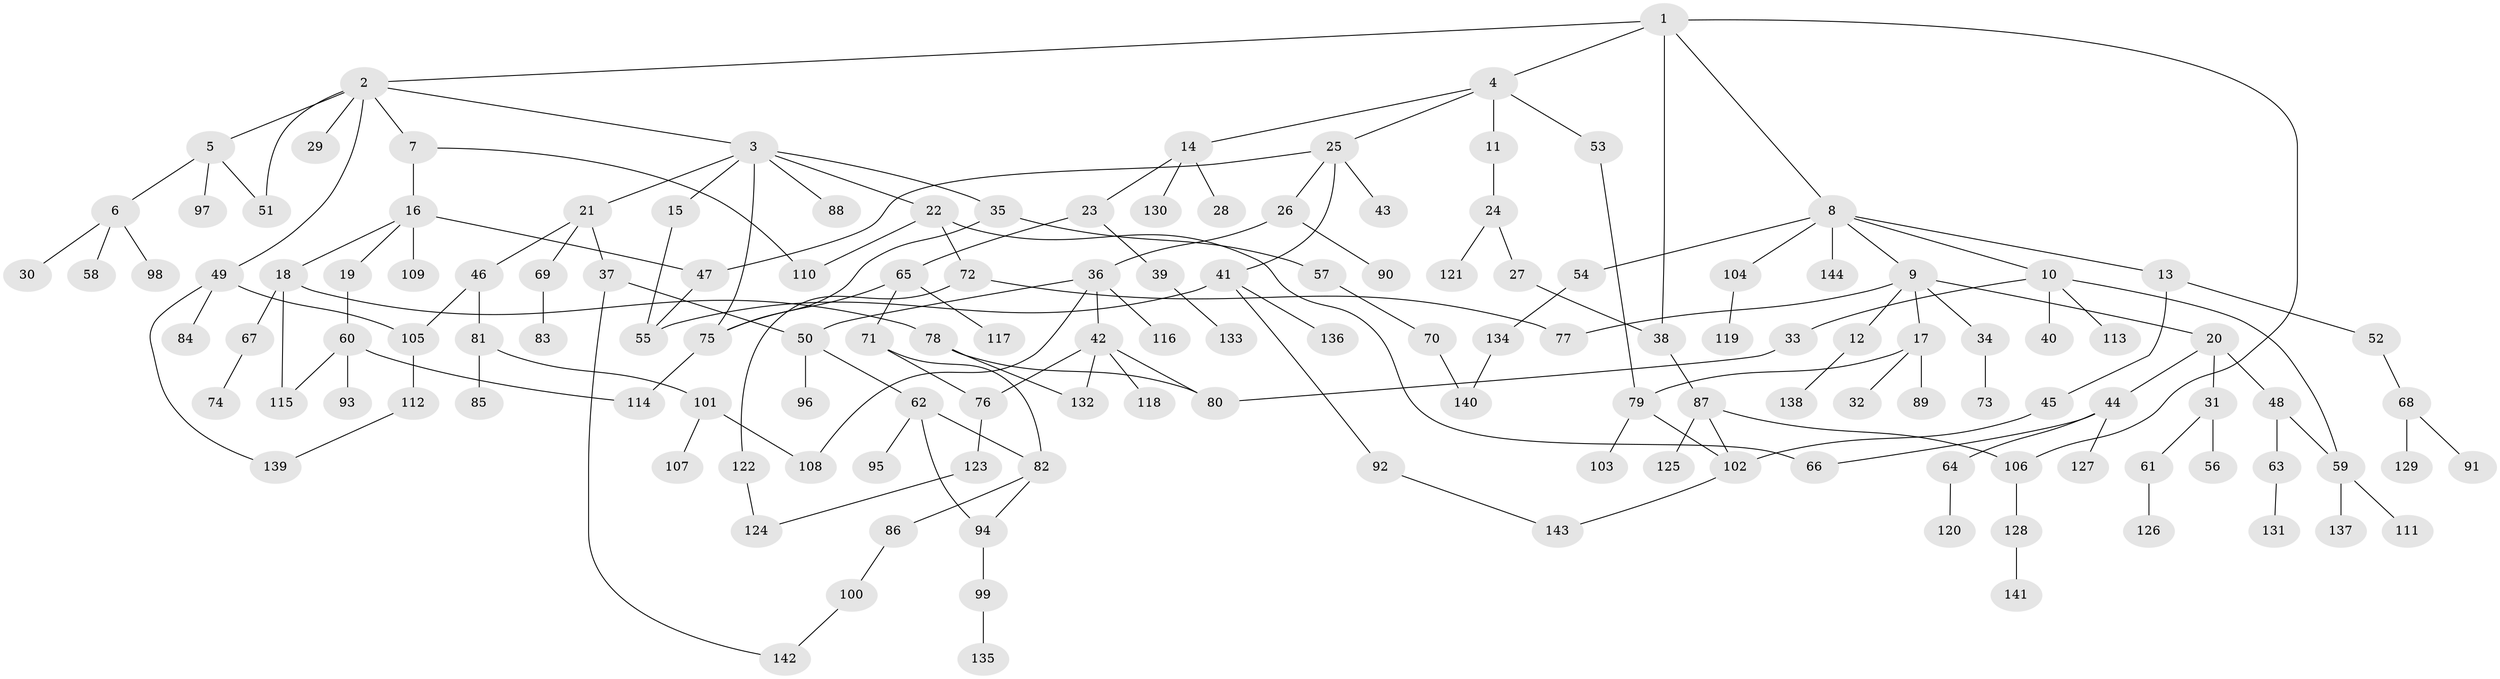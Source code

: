 // Generated by graph-tools (version 1.1) at 2025/25/03/09/25 03:25:31]
// undirected, 144 vertices, 174 edges
graph export_dot {
graph [start="1"]
  node [color=gray90,style=filled];
  1;
  2;
  3;
  4;
  5;
  6;
  7;
  8;
  9;
  10;
  11;
  12;
  13;
  14;
  15;
  16;
  17;
  18;
  19;
  20;
  21;
  22;
  23;
  24;
  25;
  26;
  27;
  28;
  29;
  30;
  31;
  32;
  33;
  34;
  35;
  36;
  37;
  38;
  39;
  40;
  41;
  42;
  43;
  44;
  45;
  46;
  47;
  48;
  49;
  50;
  51;
  52;
  53;
  54;
  55;
  56;
  57;
  58;
  59;
  60;
  61;
  62;
  63;
  64;
  65;
  66;
  67;
  68;
  69;
  70;
  71;
  72;
  73;
  74;
  75;
  76;
  77;
  78;
  79;
  80;
  81;
  82;
  83;
  84;
  85;
  86;
  87;
  88;
  89;
  90;
  91;
  92;
  93;
  94;
  95;
  96;
  97;
  98;
  99;
  100;
  101;
  102;
  103;
  104;
  105;
  106;
  107;
  108;
  109;
  110;
  111;
  112;
  113;
  114;
  115;
  116;
  117;
  118;
  119;
  120;
  121;
  122;
  123;
  124;
  125;
  126;
  127;
  128;
  129;
  130;
  131;
  132;
  133;
  134;
  135;
  136;
  137;
  138;
  139;
  140;
  141;
  142;
  143;
  144;
  1 -- 2;
  1 -- 4;
  1 -- 8;
  1 -- 106;
  1 -- 38;
  2 -- 3;
  2 -- 5;
  2 -- 7;
  2 -- 29;
  2 -- 49;
  2 -- 51;
  3 -- 15;
  3 -- 21;
  3 -- 22;
  3 -- 35;
  3 -- 88;
  3 -- 75;
  4 -- 11;
  4 -- 14;
  4 -- 25;
  4 -- 53;
  5 -- 6;
  5 -- 51;
  5 -- 97;
  6 -- 30;
  6 -- 58;
  6 -- 98;
  7 -- 16;
  7 -- 110;
  8 -- 9;
  8 -- 10;
  8 -- 13;
  8 -- 54;
  8 -- 104;
  8 -- 144;
  9 -- 12;
  9 -- 17;
  9 -- 20;
  9 -- 34;
  9 -- 77;
  10 -- 33;
  10 -- 40;
  10 -- 59;
  10 -- 113;
  11 -- 24;
  12 -- 138;
  13 -- 45;
  13 -- 52;
  14 -- 23;
  14 -- 28;
  14 -- 130;
  15 -- 55;
  16 -- 18;
  16 -- 19;
  16 -- 109;
  16 -- 47;
  17 -- 32;
  17 -- 89;
  17 -- 79;
  18 -- 67;
  18 -- 78;
  18 -- 115;
  19 -- 60;
  20 -- 31;
  20 -- 44;
  20 -- 48;
  21 -- 37;
  21 -- 46;
  21 -- 69;
  22 -- 66;
  22 -- 72;
  22 -- 110;
  23 -- 39;
  23 -- 65;
  24 -- 27;
  24 -- 121;
  25 -- 26;
  25 -- 41;
  25 -- 43;
  25 -- 47;
  26 -- 36;
  26 -- 90;
  27 -- 38;
  31 -- 56;
  31 -- 61;
  33 -- 80;
  34 -- 73;
  35 -- 57;
  35 -- 75;
  36 -- 42;
  36 -- 50;
  36 -- 108;
  36 -- 116;
  37 -- 142;
  37 -- 50;
  38 -- 87;
  39 -- 133;
  41 -- 92;
  41 -- 136;
  41 -- 55;
  42 -- 118;
  42 -- 132;
  42 -- 80;
  42 -- 76;
  44 -- 64;
  44 -- 127;
  44 -- 66;
  45 -- 102;
  46 -- 81;
  46 -- 105;
  47 -- 55;
  48 -- 63;
  48 -- 59;
  49 -- 84;
  49 -- 139;
  49 -- 105;
  50 -- 62;
  50 -- 96;
  52 -- 68;
  53 -- 79;
  54 -- 134;
  57 -- 70;
  59 -- 111;
  59 -- 137;
  60 -- 93;
  60 -- 114;
  60 -- 115;
  61 -- 126;
  62 -- 82;
  62 -- 95;
  62 -- 94;
  63 -- 131;
  64 -- 120;
  65 -- 71;
  65 -- 117;
  65 -- 75;
  67 -- 74;
  68 -- 91;
  68 -- 129;
  69 -- 83;
  70 -- 140;
  71 -- 76;
  71 -- 82;
  72 -- 122;
  72 -- 77;
  75 -- 114;
  76 -- 123;
  78 -- 132;
  78 -- 80;
  79 -- 102;
  79 -- 103;
  81 -- 85;
  81 -- 101;
  82 -- 86;
  82 -- 94;
  86 -- 100;
  87 -- 106;
  87 -- 125;
  87 -- 102;
  92 -- 143;
  94 -- 99;
  99 -- 135;
  100 -- 142;
  101 -- 107;
  101 -- 108;
  102 -- 143;
  104 -- 119;
  105 -- 112;
  106 -- 128;
  112 -- 139;
  122 -- 124;
  123 -- 124;
  128 -- 141;
  134 -- 140;
}

